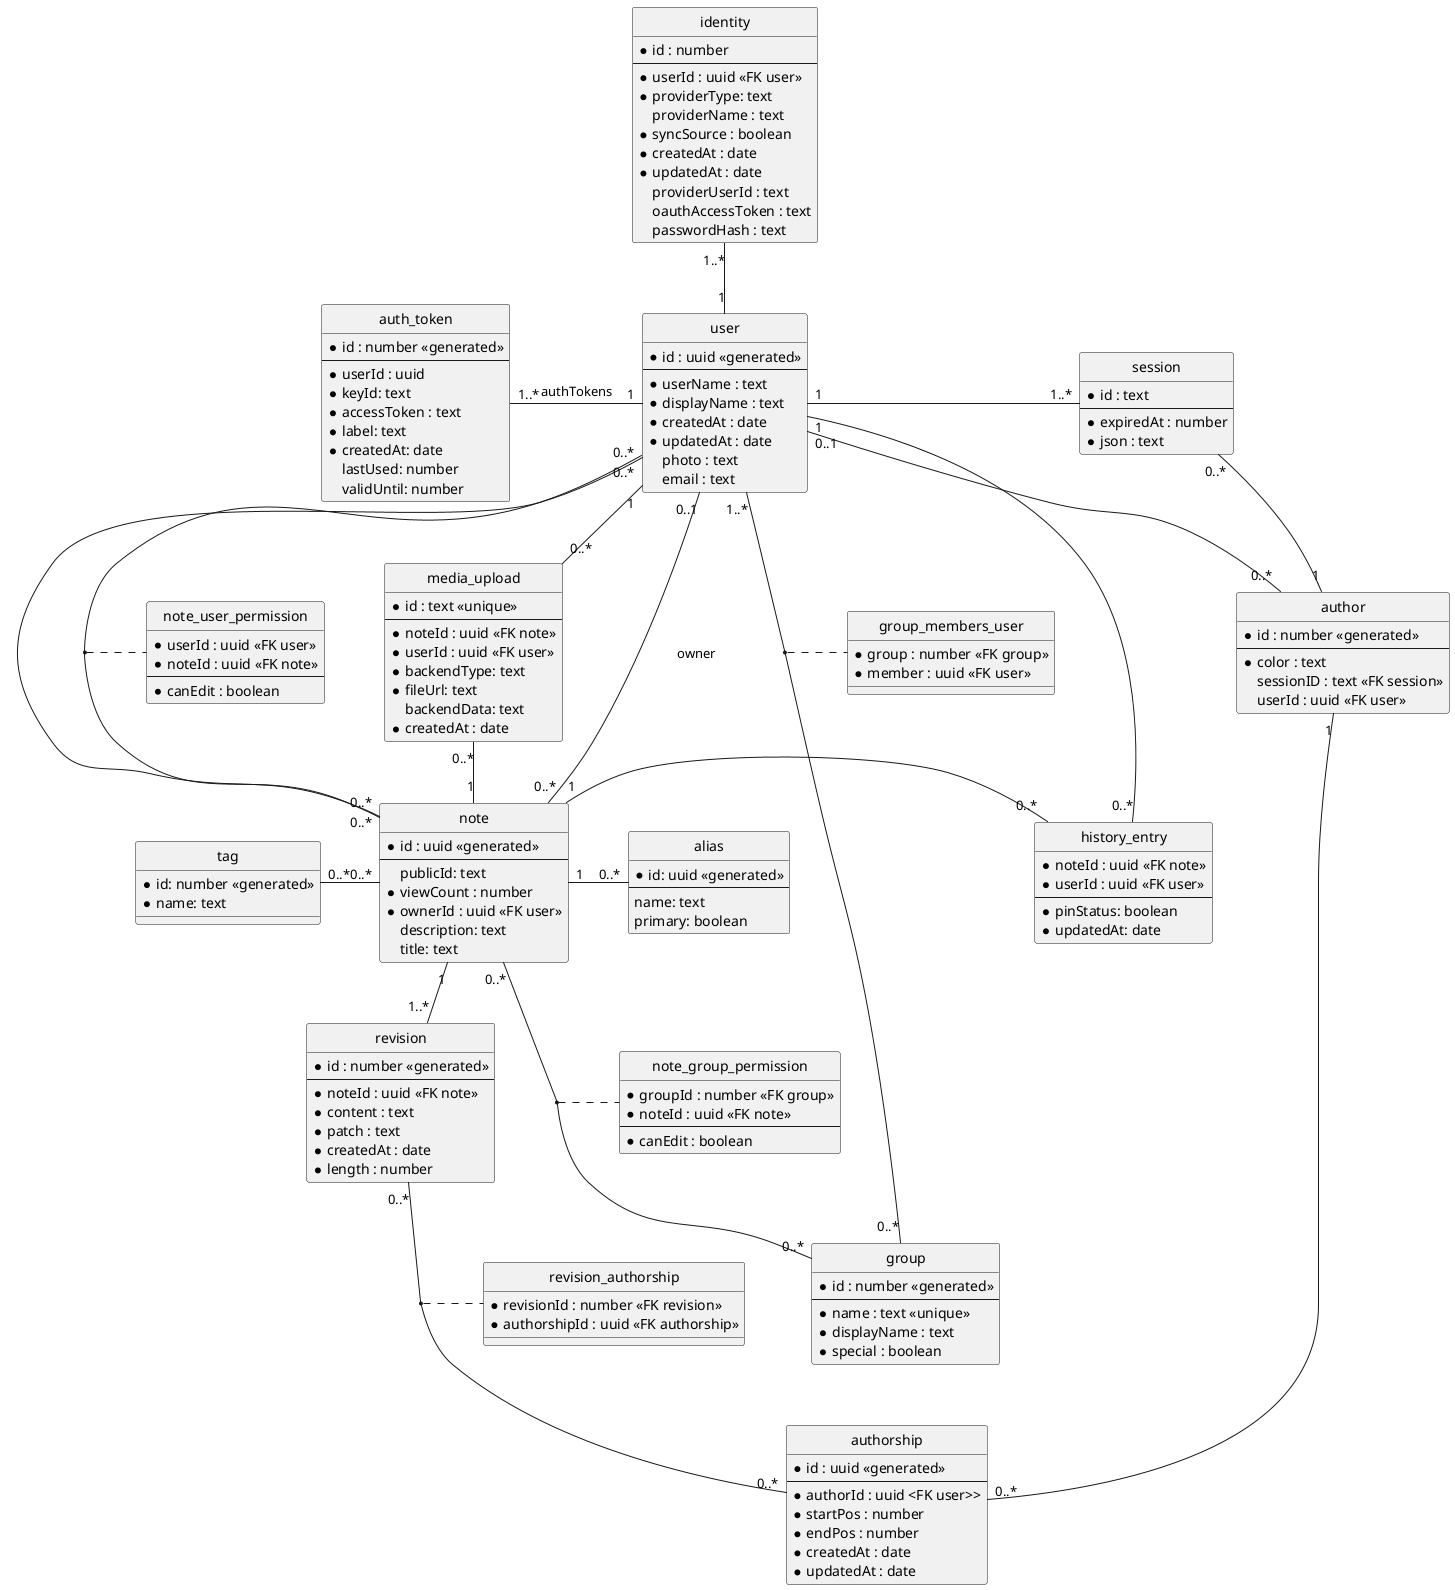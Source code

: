 @startuml
hide circle
skinparam nodesep 60

entity "note" {
  *id : uuid <<generated>>
  --
  publicId: text
  *viewCount : number
  *ownerId : uuid <<FK user>>
  description: text
  title: text
}

entity "alias" {
  *id: uuid <<generated>>
  ---
  name: text
  ' If the alias is primary. Can be NULL, which means it's not primary
  primary: boolean
}

entity "user" {
  *id : uuid <<generated>>
  --
  *userName : text
  *displayName : text
  *createdAt : date
  *updatedAt : date
  photo : text
  email : text
}

entity "auth_token"{
  *id : number <<generated>>
  --
  *userId : uuid
  *keyId: text
  *accessToken : text
  *label: text
  *createdAt: date
  lastUsed: number
  validUntil: number
}

entity "identity" {
  *id : number
  --
  *userId : uuid <<FK user>>
  *providerType: text
  ' Identifies the external login provider and is set in the config
  providerName : text
  *syncSource : boolean
  *createdAt : date
  *updatedAt : date
  ' The unique identifier of a user from the login provider
  providerUserId : text
  ' Token used to access the OAuth provider in the users name. Can be NULL
  oauthAccessToken : text
  ' Password hash. Can be NULL
  passwordHash : text
}

entity "session" {
  *id : text
  --
  *expiredAt : number
  *json : text
}


entity "revision" {
  *id : number <<generated>>
  --
  *noteId : uuid <<FK note>>
  *content : text
  *patch : text
  *createdAt : date
  *length : number
}

entity "authorship" {
  *id : uuid <<generated>>
  --
  *authorId : uuid <FK user>>
  *startPos : number
  *endPos : number
  *createdAt : date
  *updatedAt : date
}

entity "revision_authorship" {
  *revisionId : number <<FK revision>>
  *authorshipId : uuid <<FK authorship>>
}

entity "author" {
  *id : number <<generated>>
  --
  *color : text
  sessionID : text <<FK session>>
  userId : uuid <<FK user>>
}


entity "note_user_permission" {
  *userId : uuid <<FK user>>
  *noteId : uuid <<FK note>>
  --
  *canEdit : boolean
}

entity "group" {
  *id : number <<generated>>
  --
  *name : text <<unique>>
  *displayName : text
  ' Is set to denote a special group
  ' Special groups are used to map the old share settings like "guests can edit"
  ' or "logged in users can view" to the group permission system
  *special : boolean
  }

entity "note_group_permission" {
  *groupId : number <<FK group>>
  *noteId : uuid <<FK note>>
  --
  *canEdit : boolean
}

entity "group_members_user" {
  *group : number <<FK group>>
  *member : uuid <<FK user>>
}

entity "tag" {
  *id: number <<generated>>
  *name: text
}

entity "media_upload" {
  *id : text <<unique>>
  --
  *noteId : uuid <<FK note>>
  *userId : uuid <<FK user>>
  *backendType: text
  *fileUrl: text
  backendData: text
  *createdAt : date
}

entity "history_entry" {
  *noteId : uuid <<FK note>>
  *userId : uuid <<FK user>>
  --
  *pinStatus: boolean
  *updatedAt: date
}

user "0..1" -- "0..*" note: owner
user "1" -u- "1..*" identity
user "1" -l- "1..*" auth_token: authTokens
user "1" -r- "1..*" session
user "1" -- "0..*" media_upload
user "1" -- "0..*" history_entry
user "0..*" -- "0..*" note
user "0..1" -- "0..*" author

author "1" -- "0..*" authorship
author "1" -u- "0..*" session

revision "0..*" -- "0..*" authorship
(revision, authorship) .. revision_authorship

media_upload "0..*"  -- "1" note
note "1" -d- "1..*" revision
note "1" - "0..*" history_entry
note "0..*" -l- "0..*" tag
note "1" - "0..*" alias
note "0..*" -- "0..*" group
user "1..*" -- "0..*" group

user "0..*" -- "0..*" note
(user, note) . note_user_permission
(note, group) . note_group_permission
(user, group) . group_members_user

@enduml
